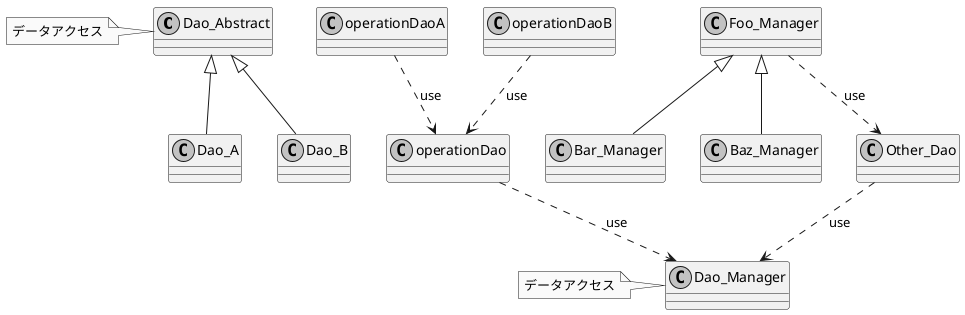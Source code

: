 @startuml

skinparam monochrome true

class Dao_Abstract {
}
note left: データアクセス

class Dao_A {
}
class Dao_B {
}

class Dao_Manager {
}
note left: データアクセス

class operationDao {
}
class operationDaoA {
}
class operationDaoB {
}

class Foo_Manager {
}
class Bar_Manager {
}
class Baz_Manager {
}

class Other_Dao {
}

Dao_Abstract <|-- Dao_A
Dao_Abstract <|-- Dao_B

operationDao ..> Dao_Manager : use
operationDaoA ..> operationDao : use
operationDaoB ..> operationDao : use

Foo_Manager <|-- Bar_Manager
Foo_Manager <|-- Baz_Manager

Foo_Manager ..> Other_Dao : use
Other_Dao ..> Dao_Manager : use

@enduml
